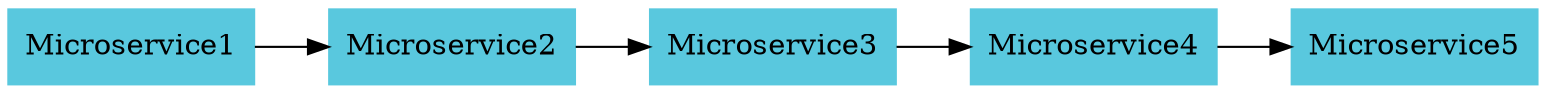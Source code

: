 digraph architecture {
  rankdir=LR;
  node[shape=component]
  node[shape=record]
  node[style=filled,color="#59C8DE"]
  Microservice1 -> Microservice2 -> Microservice3 -> Microservice4 -> Microservice5
}